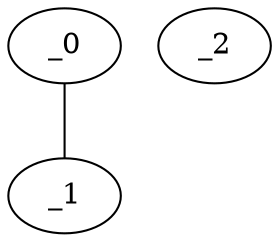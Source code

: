 graph TP1_0135 {
	_0	 [x="0.581152",
		y="2.81782"];
	_1	 [x="2.48223",
		y="2.73658"];
	_0 -- _1;
	_2	 [x="1.4324",
		y="3.03257"];
}
